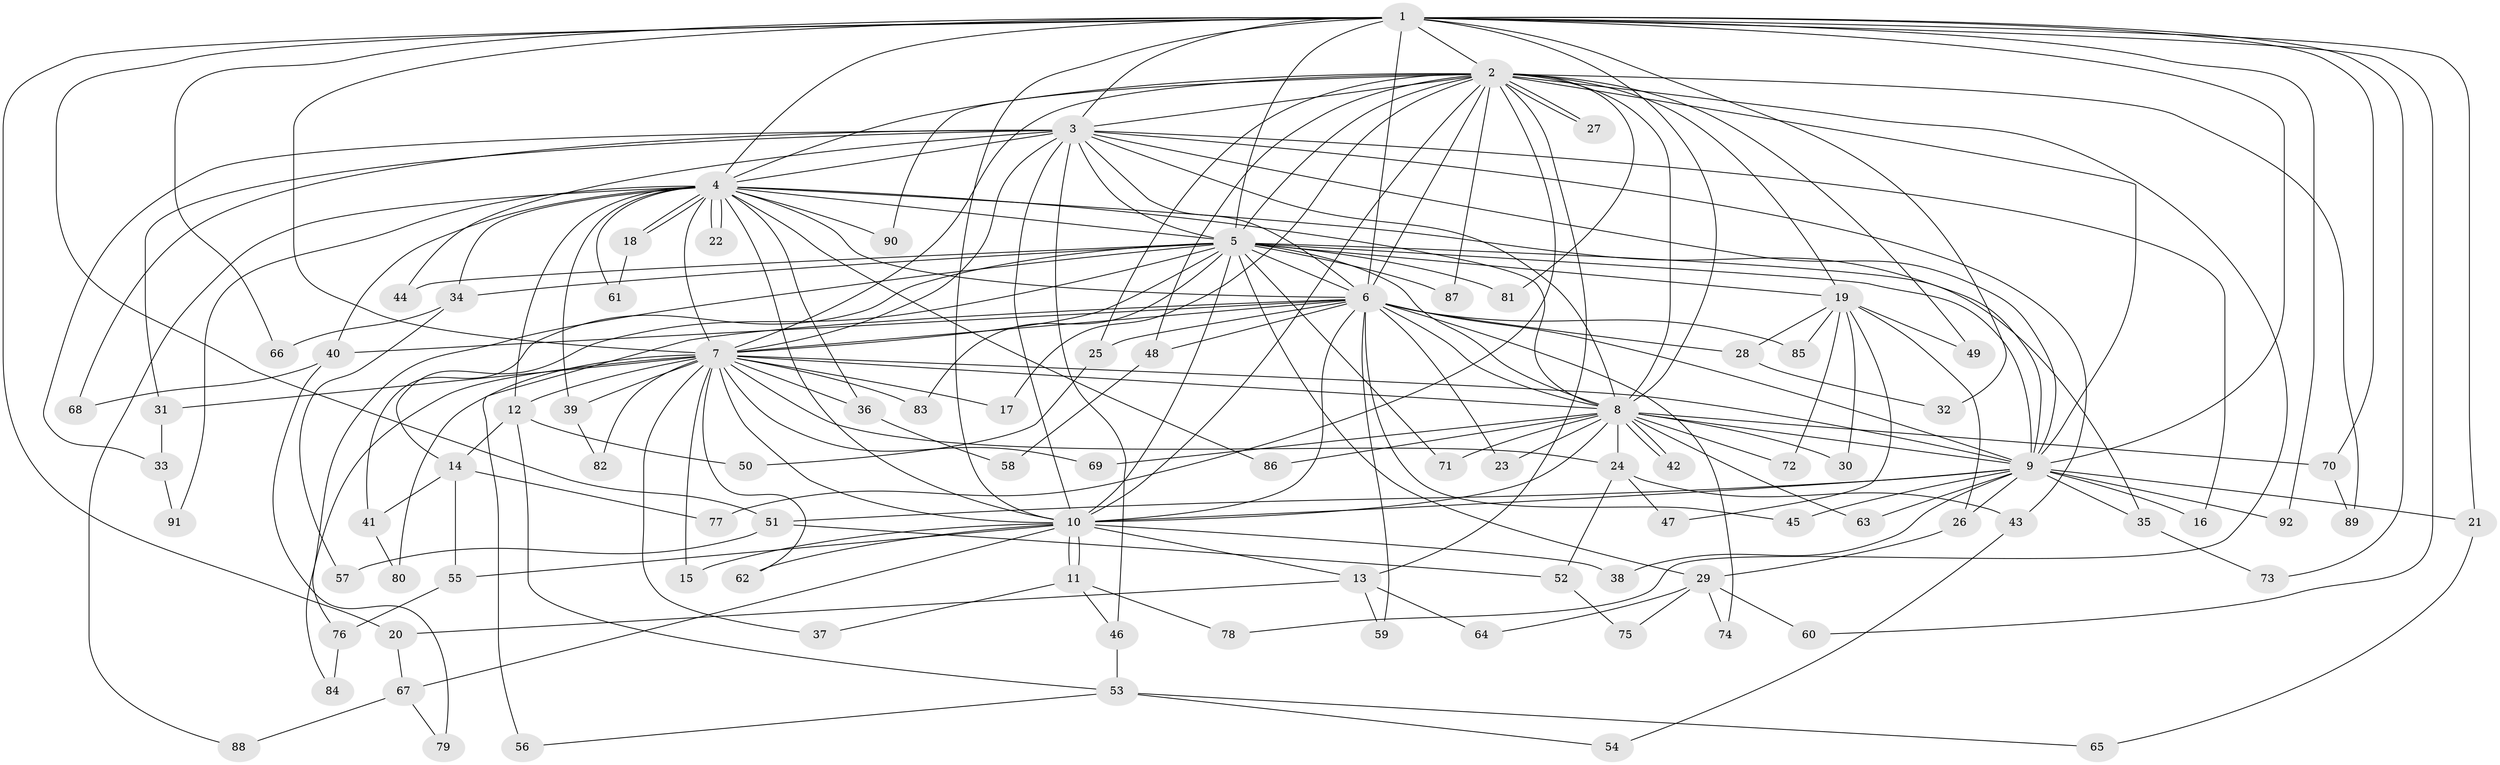 // coarse degree distribution, {2: 0.4166666666666667, 1: 0.4444444444444444, 10: 0.027777777777777776, 24: 0.027777777777777776, 3: 0.027777777777777776, 9: 0.027777777777777776, 16: 0.027777777777777776}
// Generated by graph-tools (version 1.1) at 2025/47/03/04/25 21:47:22]
// undirected, 92 vertices, 209 edges
graph export_dot {
graph [start="1"]
  node [color=gray90,style=filled];
  1;
  2;
  3;
  4;
  5;
  6;
  7;
  8;
  9;
  10;
  11;
  12;
  13;
  14;
  15;
  16;
  17;
  18;
  19;
  20;
  21;
  22;
  23;
  24;
  25;
  26;
  27;
  28;
  29;
  30;
  31;
  32;
  33;
  34;
  35;
  36;
  37;
  38;
  39;
  40;
  41;
  42;
  43;
  44;
  45;
  46;
  47;
  48;
  49;
  50;
  51;
  52;
  53;
  54;
  55;
  56;
  57;
  58;
  59;
  60;
  61;
  62;
  63;
  64;
  65;
  66;
  67;
  68;
  69;
  70;
  71;
  72;
  73;
  74;
  75;
  76;
  77;
  78;
  79;
  80;
  81;
  82;
  83;
  84;
  85;
  86;
  87;
  88;
  89;
  90;
  91;
  92;
  1 -- 2;
  1 -- 3;
  1 -- 4;
  1 -- 5;
  1 -- 6;
  1 -- 7;
  1 -- 8;
  1 -- 9;
  1 -- 10;
  1 -- 20;
  1 -- 21;
  1 -- 32;
  1 -- 51;
  1 -- 60;
  1 -- 66;
  1 -- 70;
  1 -- 73;
  1 -- 92;
  2 -- 3;
  2 -- 4;
  2 -- 5;
  2 -- 6;
  2 -- 7;
  2 -- 8;
  2 -- 9;
  2 -- 10;
  2 -- 13;
  2 -- 17;
  2 -- 19;
  2 -- 25;
  2 -- 27;
  2 -- 27;
  2 -- 48;
  2 -- 49;
  2 -- 77;
  2 -- 78;
  2 -- 81;
  2 -- 87;
  2 -- 89;
  2 -- 90;
  3 -- 4;
  3 -- 5;
  3 -- 6;
  3 -- 7;
  3 -- 8;
  3 -- 9;
  3 -- 10;
  3 -- 16;
  3 -- 31;
  3 -- 33;
  3 -- 43;
  3 -- 44;
  3 -- 46;
  3 -- 68;
  4 -- 5;
  4 -- 6;
  4 -- 7;
  4 -- 8;
  4 -- 9;
  4 -- 10;
  4 -- 12;
  4 -- 18;
  4 -- 18;
  4 -- 22;
  4 -- 22;
  4 -- 34;
  4 -- 36;
  4 -- 39;
  4 -- 40;
  4 -- 61;
  4 -- 86;
  4 -- 88;
  4 -- 90;
  4 -- 91;
  5 -- 6;
  5 -- 7;
  5 -- 8;
  5 -- 9;
  5 -- 10;
  5 -- 14;
  5 -- 19;
  5 -- 29;
  5 -- 34;
  5 -- 35;
  5 -- 41;
  5 -- 44;
  5 -- 71;
  5 -- 76;
  5 -- 81;
  5 -- 83;
  5 -- 87;
  6 -- 7;
  6 -- 8;
  6 -- 9;
  6 -- 10;
  6 -- 23;
  6 -- 25;
  6 -- 28;
  6 -- 40;
  6 -- 45;
  6 -- 48;
  6 -- 56;
  6 -- 59;
  6 -- 74;
  6 -- 85;
  7 -- 8;
  7 -- 9;
  7 -- 10;
  7 -- 12;
  7 -- 15;
  7 -- 17;
  7 -- 24;
  7 -- 31;
  7 -- 36;
  7 -- 37;
  7 -- 39;
  7 -- 62;
  7 -- 69;
  7 -- 80;
  7 -- 82;
  7 -- 83;
  7 -- 84;
  8 -- 9;
  8 -- 10;
  8 -- 23;
  8 -- 24;
  8 -- 30;
  8 -- 42;
  8 -- 42;
  8 -- 63;
  8 -- 69;
  8 -- 70;
  8 -- 71;
  8 -- 72;
  8 -- 86;
  9 -- 10;
  9 -- 16;
  9 -- 21;
  9 -- 26;
  9 -- 35;
  9 -- 38;
  9 -- 45;
  9 -- 51;
  9 -- 63;
  9 -- 92;
  10 -- 11;
  10 -- 11;
  10 -- 13;
  10 -- 15;
  10 -- 38;
  10 -- 55;
  10 -- 62;
  10 -- 67;
  11 -- 37;
  11 -- 46;
  11 -- 78;
  12 -- 14;
  12 -- 50;
  12 -- 53;
  13 -- 20;
  13 -- 59;
  13 -- 64;
  14 -- 41;
  14 -- 55;
  14 -- 77;
  18 -- 61;
  19 -- 26;
  19 -- 28;
  19 -- 30;
  19 -- 47;
  19 -- 49;
  19 -- 72;
  19 -- 85;
  20 -- 67;
  21 -- 65;
  24 -- 43;
  24 -- 47;
  24 -- 52;
  25 -- 50;
  26 -- 29;
  28 -- 32;
  29 -- 60;
  29 -- 64;
  29 -- 74;
  29 -- 75;
  31 -- 33;
  33 -- 91;
  34 -- 57;
  34 -- 66;
  35 -- 73;
  36 -- 58;
  39 -- 82;
  40 -- 68;
  40 -- 79;
  41 -- 80;
  43 -- 54;
  46 -- 53;
  48 -- 58;
  51 -- 52;
  51 -- 57;
  52 -- 75;
  53 -- 54;
  53 -- 56;
  53 -- 65;
  55 -- 76;
  67 -- 79;
  67 -- 88;
  70 -- 89;
  76 -- 84;
}
